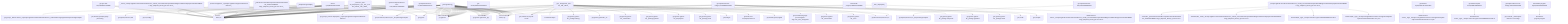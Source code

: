 graph TD
    app-mlperf-inference,d775cac873ee4231_(_reference,_bert-99,_deepsparse,_cpu,_test,_r5.0-dev_default,_int8,_offline_) --> detect,os
    get-sys-utils-cm,bc90993277e84b8e --> detect,os
    app-mlperf-inference,d775cac873ee4231_(_reference,_bert-99,_deepsparse,_cpu,_test,_r5.0-dev_default,_int8,_offline_) --> get,python
    get-mlperf-inference-src,4b57186581024797_(_deeplearningexamples_) --> detect,os
    get-mlperf-inference-src,4b57186581024797_(_deeplearningexamples_) --> get,python3
    get-git-repo,ed603e7292974f10_(_branch.master,_repo.https://github.com/mlcommons/inference,_submodules.language/bert/DeepLearningExamples_) --> detect,os
    get-mlperf-inference-src,4b57186581024797_(_deeplearningexamples_) --> get,git,repo,_branch.master,_repo.https://github.com/mlcommons/inference,_submodules.language/bert/DeepLearningExamples
    app-mlperf-inference,d775cac873ee4231_(_reference,_bert-99,_deepsparse,_cpu,_test,_r5.0-dev_default,_int8,_offline_) --> get,mlcommons,inference,src,_deeplearningexamples
    get-mlperf-inference-utils,e341e5f86d8342e5 --> get,mlperf,inference,src,_deeplearningexamples
    app-mlperf-inference,d775cac873ee4231_(_reference,_bert-99,_deepsparse,_cpu,_test,_r5.0-dev_default,_int8,_offline_) --> get,mlperf,inference,utils
    get-sys-utils-cm,bc90993277e84b8e --> detect,os
    download-file,9cdc8dc41aae437e_(_wget,_url.https://raw.githubusercontent.com/rajpurkar/SQuAD-explorer/master/dataset/dev-v1.1.json_) --> detect,os
    download-and-extract,c67e81a4ce2649f5_(_wget,_url.https://raw.githubusercontent.com/rajpurkar/SQuAD-explorer/master/dataset/dev-v1.1.json_) --> download,file,_wget,_url.https://raw.githubusercontent.com/rajpurkar/SQuAD-explorer/master/dataset/dev-v1.1.json
    get-dataset-squad,6651c119c3ae49b3 --> download-and-extract,_wget,_url.https://raw.githubusercontent.com/rajpurkar/SQuAD-explorer/master/dataset/dev-v1.1.json
    app-mlperf-inference,d775cac873ee4231_(_reference,_bert-99,_deepsparse,_cpu,_test,_r5.0-dev_default,_int8,_offline_) --> get,dataset,squad,language-processing
    download-file,9cdc8dc41aae437e_(_wget,_url.https://zenodo.org/record/3733868/files/vocab.txt_) --> detect,os
    download-and-extract,c67e81a4ce2649f5_(_wget,_url.https://zenodo.org/record/3733868/files/vocab.txt_) --> download,file,_wget,_url.https://zenodo.org/record/3733868/files/vocab.txt
    get-dataset-squad-vocab,e38874fff5094577 --> download-and-extract,_wget,_url.https://zenodo.org/record/3733868/files/vocab.txt
    app-mlperf-inference,d775cac873ee4231_(_reference,_bert-99,_deepsparse,_cpu,_test,_r5.0-dev_default,_int8,_offline_) --> get,dataset-aux,squad-vocab
    app-mlperf-inference-mlcommons-python,ff149e9781fc4b65_(_cpu,_deepsparse,_bert-99,_int8,_offline_) --> detect,os
    detect-cpu,586c8a43320142f7 --> detect,os
    app-mlperf-inference-mlcommons-python,ff149e9781fc4b65_(_cpu,_deepsparse,_bert-99,_int8,_offline_) --> detect,cpu
    get-sys-utils-cm,bc90993277e84b8e --> detect,os
    app-mlperf-inference-mlcommons-python,ff149e9781fc4b65_(_cpu,_deepsparse,_bert-99,_int8,_offline_) --> get,python
    get-generic-python-lib,94b62a682bc44791_(_torch_) --> detect,os
    detect-cpu,586c8a43320142f7 --> detect,os
    get-generic-python-lib,94b62a682bc44791_(_torch_) --> detect,cpu
    get-generic-python-lib,94b62a682bc44791_(_torch_) --> get,python3
    get-generic-python-lib,94b62a682bc44791_(_pip_) --> get,python3
    get-generic-python-lib,94b62a682bc44791_(_torch_) --> get,generic-python-lib,_pip
    app-mlperf-inference-mlcommons-python,ff149e9781fc4b65_(_cpu,_deepsparse,_bert-99,_int8,_offline_) --> get,generic-python-lib,_torch
    get-generic-python-lib,94b62a682bc44791_(_transformers_) --> detect,os
    detect-cpu,586c8a43320142f7 --> detect,os
    get-generic-python-lib,94b62a682bc44791_(_transformers_) --> detect,cpu
    get-generic-python-lib,94b62a682bc44791_(_transformers_) --> get,python3
    get-generic-python-lib,94b62a682bc44791_(_pip_) --> get,python3
    get-generic-python-lib,94b62a682bc44791_(_transformers_) --> get,generic-python-lib,_pip
    app-mlperf-inference-mlcommons-python,ff149e9781fc4b65_(_cpu,_deepsparse,_bert-99,_int8,_offline_) --> get,generic-python-lib,_transformers
    download-file,9cdc8dc41aae437e_(_cmutil,_url.https://github.com/mlcommons/inference_results_v2.1/raw/master/open/NeuralMagic/code/bert/deepsparse/models/oBERT-Large_95sparse_block4_qat.onnx.tar.xz_) --> detect,os
    download-and-extract,c67e81a4ce2649f5_(_url.https://github.com/mlcommons/inference_results_v2.1/raw/master/open/NeuralMagic/code/bert/deepsparse/models/oBERT-Large_95sparse_block4_qat.onnx.tar.xz_) --> download,file,_cmutil,_url.https://github.com/mlcommons/inference_results_v2.1/raw/master/open/NeuralMagic/code/bert/deepsparse/models/oBERT-Large_95sparse_block4_qat.onnx.tar.xz
    extract-file,3f0b76219d004817_(_path./home/runner/MLC/repos/local/cache/download-file_9143134a/oBERT-Large_95sparse_block4_qat.onnx.tar.xz_) --> detect,os
    download-and-extract,c67e81a4ce2649f5_(_url.https://github.com/mlcommons/inference_results_v2.1/raw/master/open/NeuralMagic/code/bert/deepsparse/models/oBERT-Large_95sparse_block4_qat.onnx.tar.xz_) --> extract,file,_path./home/runner/MLC/repos/local/cache/download-file_9143134a/oBERT-Large_95sparse_block4_qat.onnx.tar.xz
    get-ml-model-bert-large-squad,5e865dbdc65949d2_(_int8,_deepsparse_) --> download-and-extract,_url.https://github.com/mlcommons/inference_results_v2.1/raw/master/open/NeuralMagic/code/bert/deepsparse/models/oBERT-Large_95sparse_block4_qat.onnx.tar.xz
    get-ml-model-bert-large-squad,5e865dbdc65949d2_(_int8,_deepsparse_) --> get,dataset-aux,squad-vocab
    app-mlperf-inference-mlcommons-python,ff149e9781fc4b65_(_cpu,_deepsparse,_bert-99,_int8,_offline_) --> get,ml-model,language-processing,bert-large,raw,_int8,_deepsparse
    app-mlperf-inference-mlcommons-python,ff149e9781fc4b65_(_cpu,_deepsparse,_bert-99,_int8,_offline_) --> get,dataset,squad,original
    app-mlperf-inference-mlcommons-python,ff149e9781fc4b65_(_cpu,_deepsparse,_bert-99,_int8,_offline_) --> get,dataset-aux,squad-vocab
    generate-mlperf-inference-user-conf,3af4475745964b93 --> detect,os
    detect-cpu,586c8a43320142f7 --> detect,os
    generate-mlperf-inference-user-conf,3af4475745964b93 --> detect,cpu
    generate-mlperf-inference-user-conf,3af4475745964b93 --> get,python
    generate-mlperf-inference-user-conf,3af4475745964b93 --> get,mlcommons,inference,src,_deeplearningexamples
    get-mlperf-inference-sut-configs,c2fbf72009e2445b --> get,cache,dir,_name.mlperf-inference-sut-configs
    generate-mlperf-inference-user-conf,3af4475745964b93 --> get,sut,configs
    app-mlperf-inference-mlcommons-python,ff149e9781fc4b65_(_cpu,_deepsparse,_bert-99,_int8,_offline_) --> generate,user-conf,mlperf,inference
    get-mlperf-inference-loadgen,64c3d98d0ba04950 --> detect,os
    get-mlperf-inference-loadgen,64c3d98d0ba04950 --> get,python3
    get-mlperf-inference-loadgen,64c3d98d0ba04950 --> get,mlcommons,inference,src
    get-mlperf-inference-loadgen,64c3d98d0ba04950 --> get,compiler
    detect-cpu,586c8a43320142f7 --> detect,os
    get-cmake,52bf974d791b4fc8 --> detect,cpu
    get-mlperf-inference-loadgen,64c3d98d0ba04950 --> get,cmake
    get-generic-python-lib,94b62a682bc44791_(_package.wheel_) --> detect,os
    detect-cpu,586c8a43320142f7 --> detect,os
    get-generic-python-lib,94b62a682bc44791_(_package.wheel_) --> detect,cpu
    get-generic-python-lib,94b62a682bc44791_(_package.wheel_) --> get,python3
    get-generic-python-lib,94b62a682bc44791_(_pip_) --> get,python3
    get-generic-python-lib,94b62a682bc44791_(_package.wheel_) --> get,generic-python-lib,_pip
    get-mlperf-inference-loadgen,64c3d98d0ba04950 --> get,generic-python-lib,_package.wheel
    get-generic-python-lib,94b62a682bc44791_(_pip_) --> get,python3
    get-mlperf-inference-loadgen,64c3d98d0ba04950 --> get,generic-python-lib,_pip
    get-generic-python-lib,94b62a682bc44791_(_package.pybind11_) --> detect,os
    detect-cpu,586c8a43320142f7 --> detect,os
    get-generic-python-lib,94b62a682bc44791_(_package.pybind11_) --> detect,cpu
    get-generic-python-lib,94b62a682bc44791_(_package.pybind11_) --> get,python3
    get-generic-python-lib,94b62a682bc44791_(_pip_) --> get,python3
    get-generic-python-lib,94b62a682bc44791_(_package.pybind11_) --> get,generic-python-lib,_pip
    get-mlperf-inference-loadgen,64c3d98d0ba04950 --> get,generic-python-lib,_package.pybind11
    get-generic-python-lib,94b62a682bc44791_(_package.setuptools_) --> detect,os
    detect-cpu,586c8a43320142f7 --> detect,os
    get-generic-python-lib,94b62a682bc44791_(_package.setuptools_) --> detect,cpu
    get-generic-python-lib,94b62a682bc44791_(_package.setuptools_) --> get,python3
    get-generic-python-lib,94b62a682bc44791_(_pip_) --> get,python3
    get-generic-python-lib,94b62a682bc44791_(_package.setuptools_) --> get,generic-python-lib,_pip
    get-mlperf-inference-loadgen,64c3d98d0ba04950 --> get,generic-python-lib,_package.setuptools
    app-mlperf-inference-mlcommons-python,ff149e9781fc4b65_(_cpu,_deepsparse,_bert-99,_int8,_offline_) --> get,loadgen
    app-mlperf-inference-mlcommons-python,ff149e9781fc4b65_(_cpu,_deepsparse,_bert-99,_int8,_offline_) --> get,mlcommons,inference,src,_deeplearningexamples
    get-mlperf-inference-src,4b57186581024797 --> detect,os
    get-mlperf-inference-src,4b57186581024797 --> get,python3
    get-git-repo,ed603e7292974f10_(_branch.deepsparse,_repo.https://github.com/gateoverflow/nm-inference_) --> detect,os
    get-mlperf-inference-src,4b57186581024797 --> get,git,repo,_branch.deepsparse,_repo.https://github.com/gateoverflow/nm-inference
    app-mlperf-inference-mlcommons-python,ff149e9781fc4b65_(_cpu,_deepsparse,_bert-99,_int8,_offline_) --> get,mlcommons,inference,src
    get-generic-python-lib,94b62a682bc44791_(_package.psutil_) --> detect,os
    detect-cpu,586c8a43320142f7 --> detect,os
    get-generic-python-lib,94b62a682bc44791_(_package.psutil_) --> detect,cpu
    get-generic-python-lib,94b62a682bc44791_(_package.psutil_) --> get,python3
    get-generic-python-lib,94b62a682bc44791_(_pip_) --> get,python3
    get-generic-python-lib,94b62a682bc44791_(_package.psutil_) --> get,generic-python-lib,_pip
    app-mlperf-inference-mlcommons-python,ff149e9781fc4b65_(_cpu,_deepsparse,_bert-99,_int8,_offline_) --> get,generic-python-lib,_package.psutil
    get-generic-python-lib,94b62a682bc44791_(_deepsparse_) --> detect,os
    detect-cpu,586c8a43320142f7 --> detect,os
    get-generic-python-lib,94b62a682bc44791_(_deepsparse_) --> detect,cpu
    get-generic-python-lib,94b62a682bc44791_(_deepsparse_) --> get,python3
    get-generic-python-lib,94b62a682bc44791_(_pip_) --> get,python3
    get-generic-python-lib,94b62a682bc44791_(_deepsparse_) --> get,generic-python-lib,_pip
    app-mlperf-inference-mlcommons-python,ff149e9781fc4b65_(_cpu,_deepsparse,_bert-99,_int8,_offline_) --> get,generic-python-lib,_deepsparse
    get-generic-python-lib,94b62a682bc44791_(_package.pydantic_) --> detect,os
    detect-cpu,586c8a43320142f7 --> detect,os
    get-generic-python-lib,94b62a682bc44791_(_package.pydantic_) --> detect,cpu
    get-generic-python-lib,94b62a682bc44791_(_package.pydantic_) --> get,python3
    get-generic-python-lib,94b62a682bc44791_(_pip_) --> get,python3
    get-generic-python-lib,94b62a682bc44791_(_package.pydantic_) --> get,generic-python-lib,_pip
    app-mlperf-inference-mlcommons-python,ff149e9781fc4b65_(_cpu,_deepsparse,_bert-99,_int8,_offline_) --> get,generic-python-lib,_package.pydantic
    get-generic-python-lib,94b62a682bc44791_(_tokenization_) --> detect,os
    detect-cpu,586c8a43320142f7 --> detect,os
    get-generic-python-lib,94b62a682bc44791_(_tokenization_) --> detect,cpu
    get-generic-python-lib,94b62a682bc44791_(_tokenization_) --> get,python3
    get-generic-python-lib,94b62a682bc44791_(_pip_) --> get,python3
    get-generic-python-lib,94b62a682bc44791_(_tokenization_) --> get,generic-python-lib,_pip
    app-mlperf-inference-mlcommons-python,ff149e9781fc4b65_(_cpu,_deepsparse,_bert-99,_int8,_offline_) --> get,generic-python-lib,_tokenization
    get-generic-python-lib,94b62a682bc44791_(_six_) --> detect,os
    detect-cpu,586c8a43320142f7 --> detect,os
    get-generic-python-lib,94b62a682bc44791_(_six_) --> detect,cpu
    get-generic-python-lib,94b62a682bc44791_(_six_) --> get,python3
    get-generic-python-lib,94b62a682bc44791_(_pip_) --> get,python3
    get-generic-python-lib,94b62a682bc44791_(_six_) --> get,generic-python-lib,_pip
    app-mlperf-inference-mlcommons-python,ff149e9781fc4b65_(_cpu,_deepsparse,_bert-99,_int8,_offline_) --> get,generic-python-lib,_six
    get-generic-python-lib,94b62a682bc44791_(_package.absl-py_) --> detect,os
    detect-cpu,586c8a43320142f7 --> detect,os
    get-generic-python-lib,94b62a682bc44791_(_package.absl-py_) --> detect,cpu
    get-generic-python-lib,94b62a682bc44791_(_package.absl-py_) --> get,python3
    get-generic-python-lib,94b62a682bc44791_(_pip_) --> get,python3
    get-generic-python-lib,94b62a682bc44791_(_package.absl-py_) --> get,generic-python-lib,_pip
    app-mlperf-inference-mlcommons-python,ff149e9781fc4b65_(_cpu,_deepsparse,_bert-99,_int8,_offline_) --> get,generic-python-lib,_package.absl-py
    detect-cpu,586c8a43320142f7 --> detect,os
    benchmark-program,19f369ef47084895 --> detect,cpu
    benchmark-program-mlperf,cfff0132a8aa4018 --> benchmark-program,program
    app-mlperf-inference-mlcommons-python,ff149e9781fc4b65_(_cpu,_deepsparse,_bert-99,_int8,_offline_) --> benchmark-mlperf